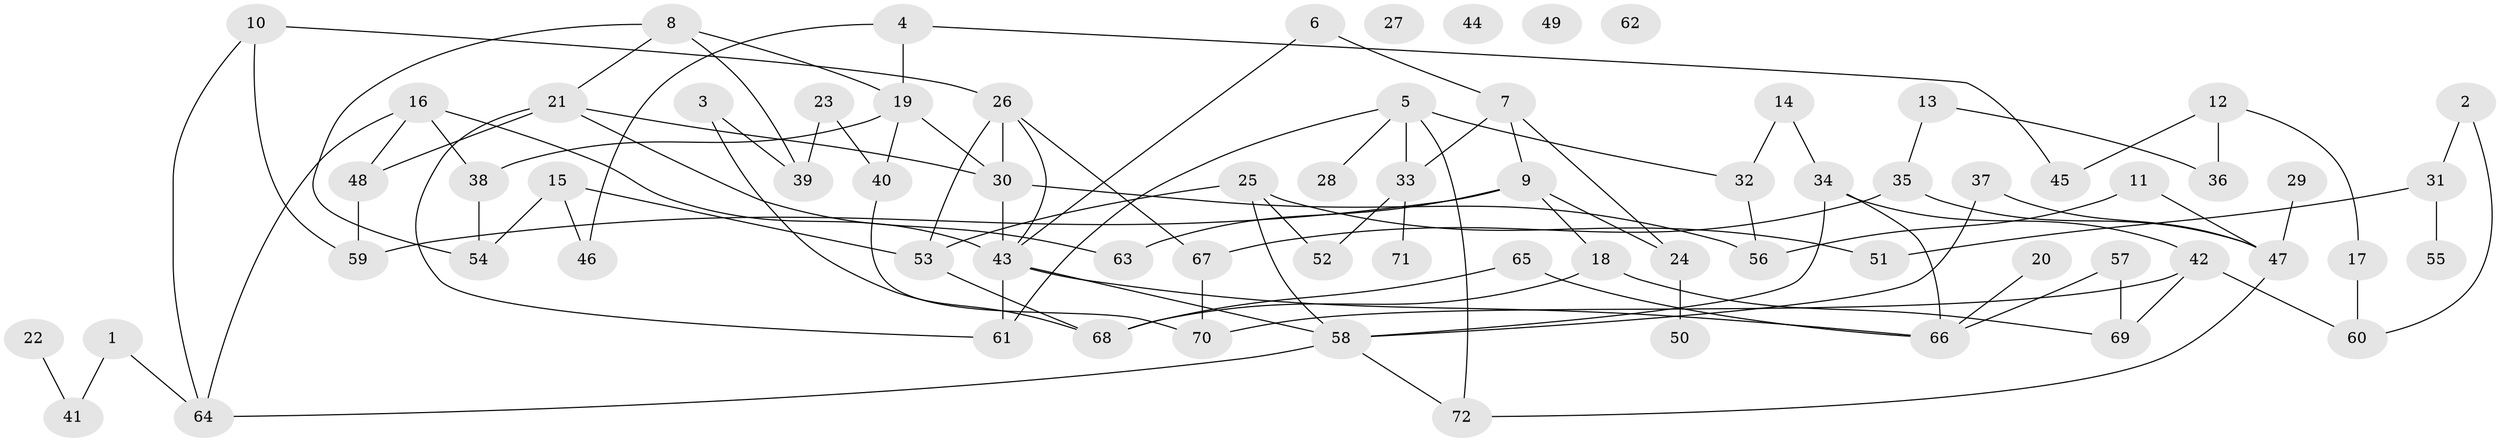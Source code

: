 // Generated by graph-tools (version 1.1) at 2025/25/03/09/25 03:25:21]
// undirected, 72 vertices, 102 edges
graph export_dot {
graph [start="1"]
  node [color=gray90,style=filled];
  1;
  2;
  3;
  4;
  5;
  6;
  7;
  8;
  9;
  10;
  11;
  12;
  13;
  14;
  15;
  16;
  17;
  18;
  19;
  20;
  21;
  22;
  23;
  24;
  25;
  26;
  27;
  28;
  29;
  30;
  31;
  32;
  33;
  34;
  35;
  36;
  37;
  38;
  39;
  40;
  41;
  42;
  43;
  44;
  45;
  46;
  47;
  48;
  49;
  50;
  51;
  52;
  53;
  54;
  55;
  56;
  57;
  58;
  59;
  60;
  61;
  62;
  63;
  64;
  65;
  66;
  67;
  68;
  69;
  70;
  71;
  72;
  1 -- 41;
  1 -- 64;
  2 -- 31;
  2 -- 60;
  3 -- 39;
  3 -- 68;
  4 -- 19;
  4 -- 45;
  4 -- 46;
  5 -- 28;
  5 -- 32;
  5 -- 33;
  5 -- 61;
  5 -- 72;
  6 -- 7;
  6 -- 43;
  7 -- 9;
  7 -- 24;
  7 -- 33;
  8 -- 19;
  8 -- 21;
  8 -- 39;
  8 -- 54;
  9 -- 18;
  9 -- 24;
  9 -- 59;
  9 -- 63;
  10 -- 26;
  10 -- 59;
  10 -- 64;
  11 -- 47;
  11 -- 56;
  12 -- 17;
  12 -- 36;
  12 -- 45;
  13 -- 35;
  13 -- 36;
  14 -- 32;
  14 -- 34;
  15 -- 46;
  15 -- 53;
  15 -- 54;
  16 -- 38;
  16 -- 43;
  16 -- 48;
  16 -- 64;
  17 -- 60;
  18 -- 68;
  18 -- 69;
  19 -- 30;
  19 -- 38;
  19 -- 40;
  20 -- 66;
  21 -- 30;
  21 -- 48;
  21 -- 61;
  21 -- 63;
  22 -- 41;
  23 -- 39;
  23 -- 40;
  24 -- 50;
  25 -- 51;
  25 -- 52;
  25 -- 53;
  25 -- 58;
  26 -- 30;
  26 -- 43;
  26 -- 53;
  26 -- 67;
  29 -- 47;
  30 -- 43;
  30 -- 56;
  31 -- 51;
  31 -- 55;
  32 -- 56;
  33 -- 52;
  33 -- 71;
  34 -- 42;
  34 -- 58;
  34 -- 66;
  35 -- 47;
  35 -- 67;
  37 -- 47;
  37 -- 58;
  38 -- 54;
  40 -- 70;
  42 -- 60;
  42 -- 69;
  42 -- 70;
  43 -- 58;
  43 -- 61;
  43 -- 66;
  47 -- 72;
  48 -- 59;
  53 -- 68;
  57 -- 66;
  57 -- 69;
  58 -- 64;
  58 -- 72;
  65 -- 66;
  65 -- 68;
  67 -- 70;
}
